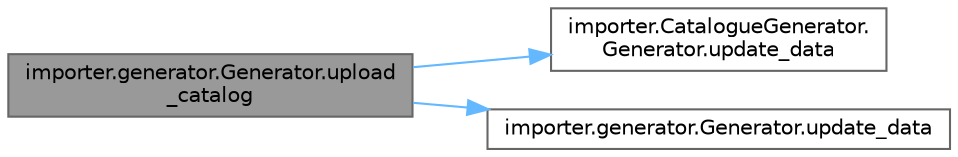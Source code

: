 digraph "importer.generator.Generator.upload_catalog"
{
 // LATEX_PDF_SIZE
  bgcolor="transparent";
  edge [fontname=Helvetica,fontsize=10,labelfontname=Helvetica,labelfontsize=10];
  node [fontname=Helvetica,fontsize=10,shape=box,height=0.2,width=0.4];
  rankdir="LR";
  Node1 [id="Node000001",label="importer.generator.Generator.upload\l_catalog",height=0.2,width=0.4,color="gray40", fillcolor="grey60", style="filled", fontcolor="black",tooltip=" "];
  Node1 -> Node2 [id="edge1_Node000001_Node000002",color="steelblue1",style="solid",tooltip=" "];
  Node2 [id="Node000002",label="importer.CatalogueGenerator.\lGenerator.update_data",height=0.2,width=0.4,color="grey40", fillcolor="white", style="filled",URL="$classimporter_1_1_catalogue_generator_1_1_generator.html#a4cf58ea914ec13d4fa35a4585fb1334f",tooltip=" "];
  Node1 -> Node3 [id="edge2_Node000001_Node000003",color="steelblue1",style="solid",tooltip=" "];
  Node3 [id="Node000003",label="importer.generator.Generator.update_data",height=0.2,width=0.4,color="grey40", fillcolor="white", style="filled",URL="$classimporter_1_1generator_1_1_generator.html#aa9c6ca030ec047608b845d41cb5cdbc0",tooltip=" "];
}
